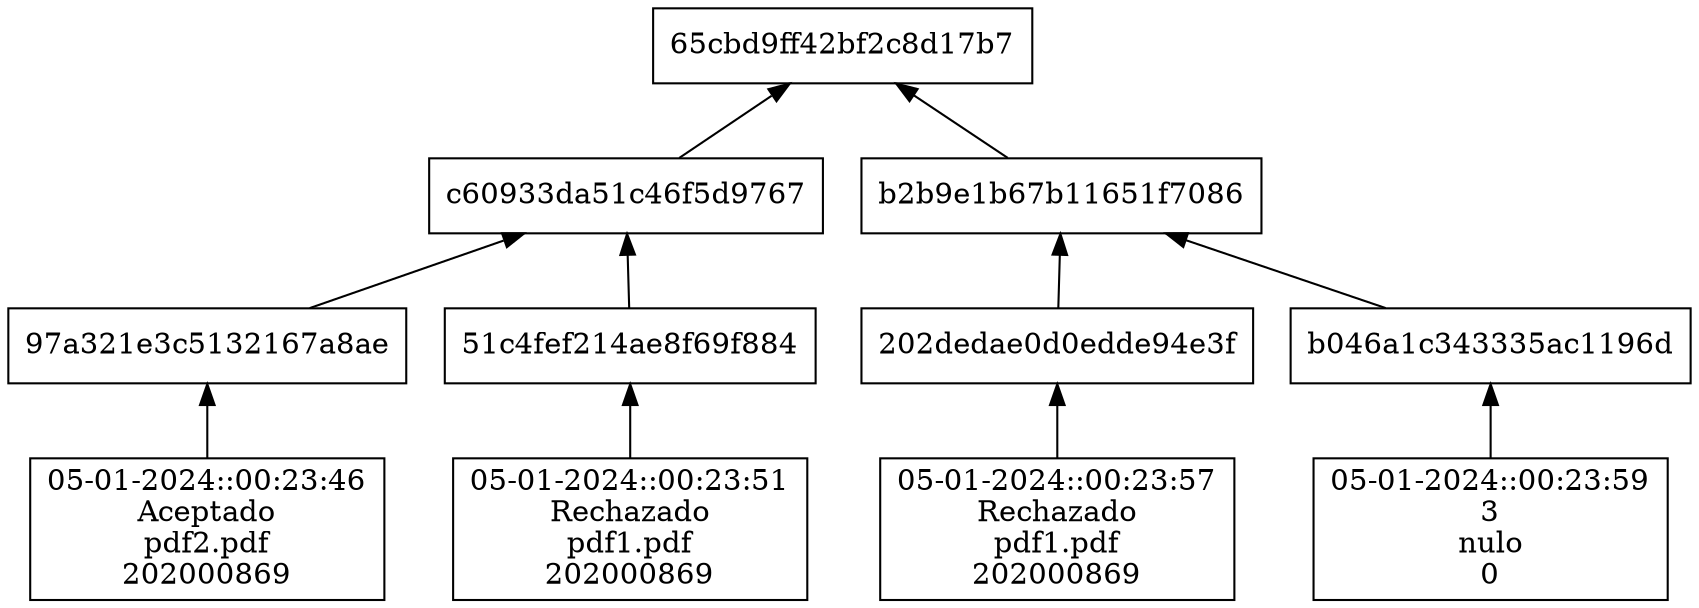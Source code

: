 digraph arbol { node [shape=box];"65cbd9ff42bf2c8d17b7" [dir=back];
"65cbd9ff42bf2c8d17b7" -> "c60933da51c46f5d9767" [dir=back];
"c60933da51c46f5d9767" -> "97a321e3c5132167a8ae" [dir=back];
"97a321e3c5132167a8ae" -> "05-01-2024::00:23:46
Aceptado
pdf2.pdf
202000869" [dir=back];
 "c60933da51c46f5d9767" -> "51c4fef214ae8f69f884" [dir=back];
"51c4fef214ae8f69f884" -> "05-01-2024::00:23:51
Rechazado
pdf1.pdf
202000869" [dir=back];
 {rank=same"97a321e3c5132167a8ae" -> "51c4fef214ae8f69f884" [style=invis]}; 
"65cbd9ff42bf2c8d17b7" -> "b2b9e1b67b11651f7086" [dir=back];
"b2b9e1b67b11651f7086" -> "202dedae0d0edde94e3f" [dir=back];
"202dedae0d0edde94e3f" -> "05-01-2024::00:23:57
Rechazado
pdf1.pdf
202000869" [dir=back];
 "b2b9e1b67b11651f7086" -> "b046a1c343335ac1196d" [dir=back];
"b046a1c343335ac1196d" -> "05-01-2024::00:23:59
3
nulo
0" [dir=back];
 {rank=same"202dedae0d0edde94e3f" -> "b046a1c343335ac1196d" [style=invis]}; 
{rank=same"c60933da51c46f5d9767" -> "b2b9e1b67b11651f7086" [style=invis]}; 
}